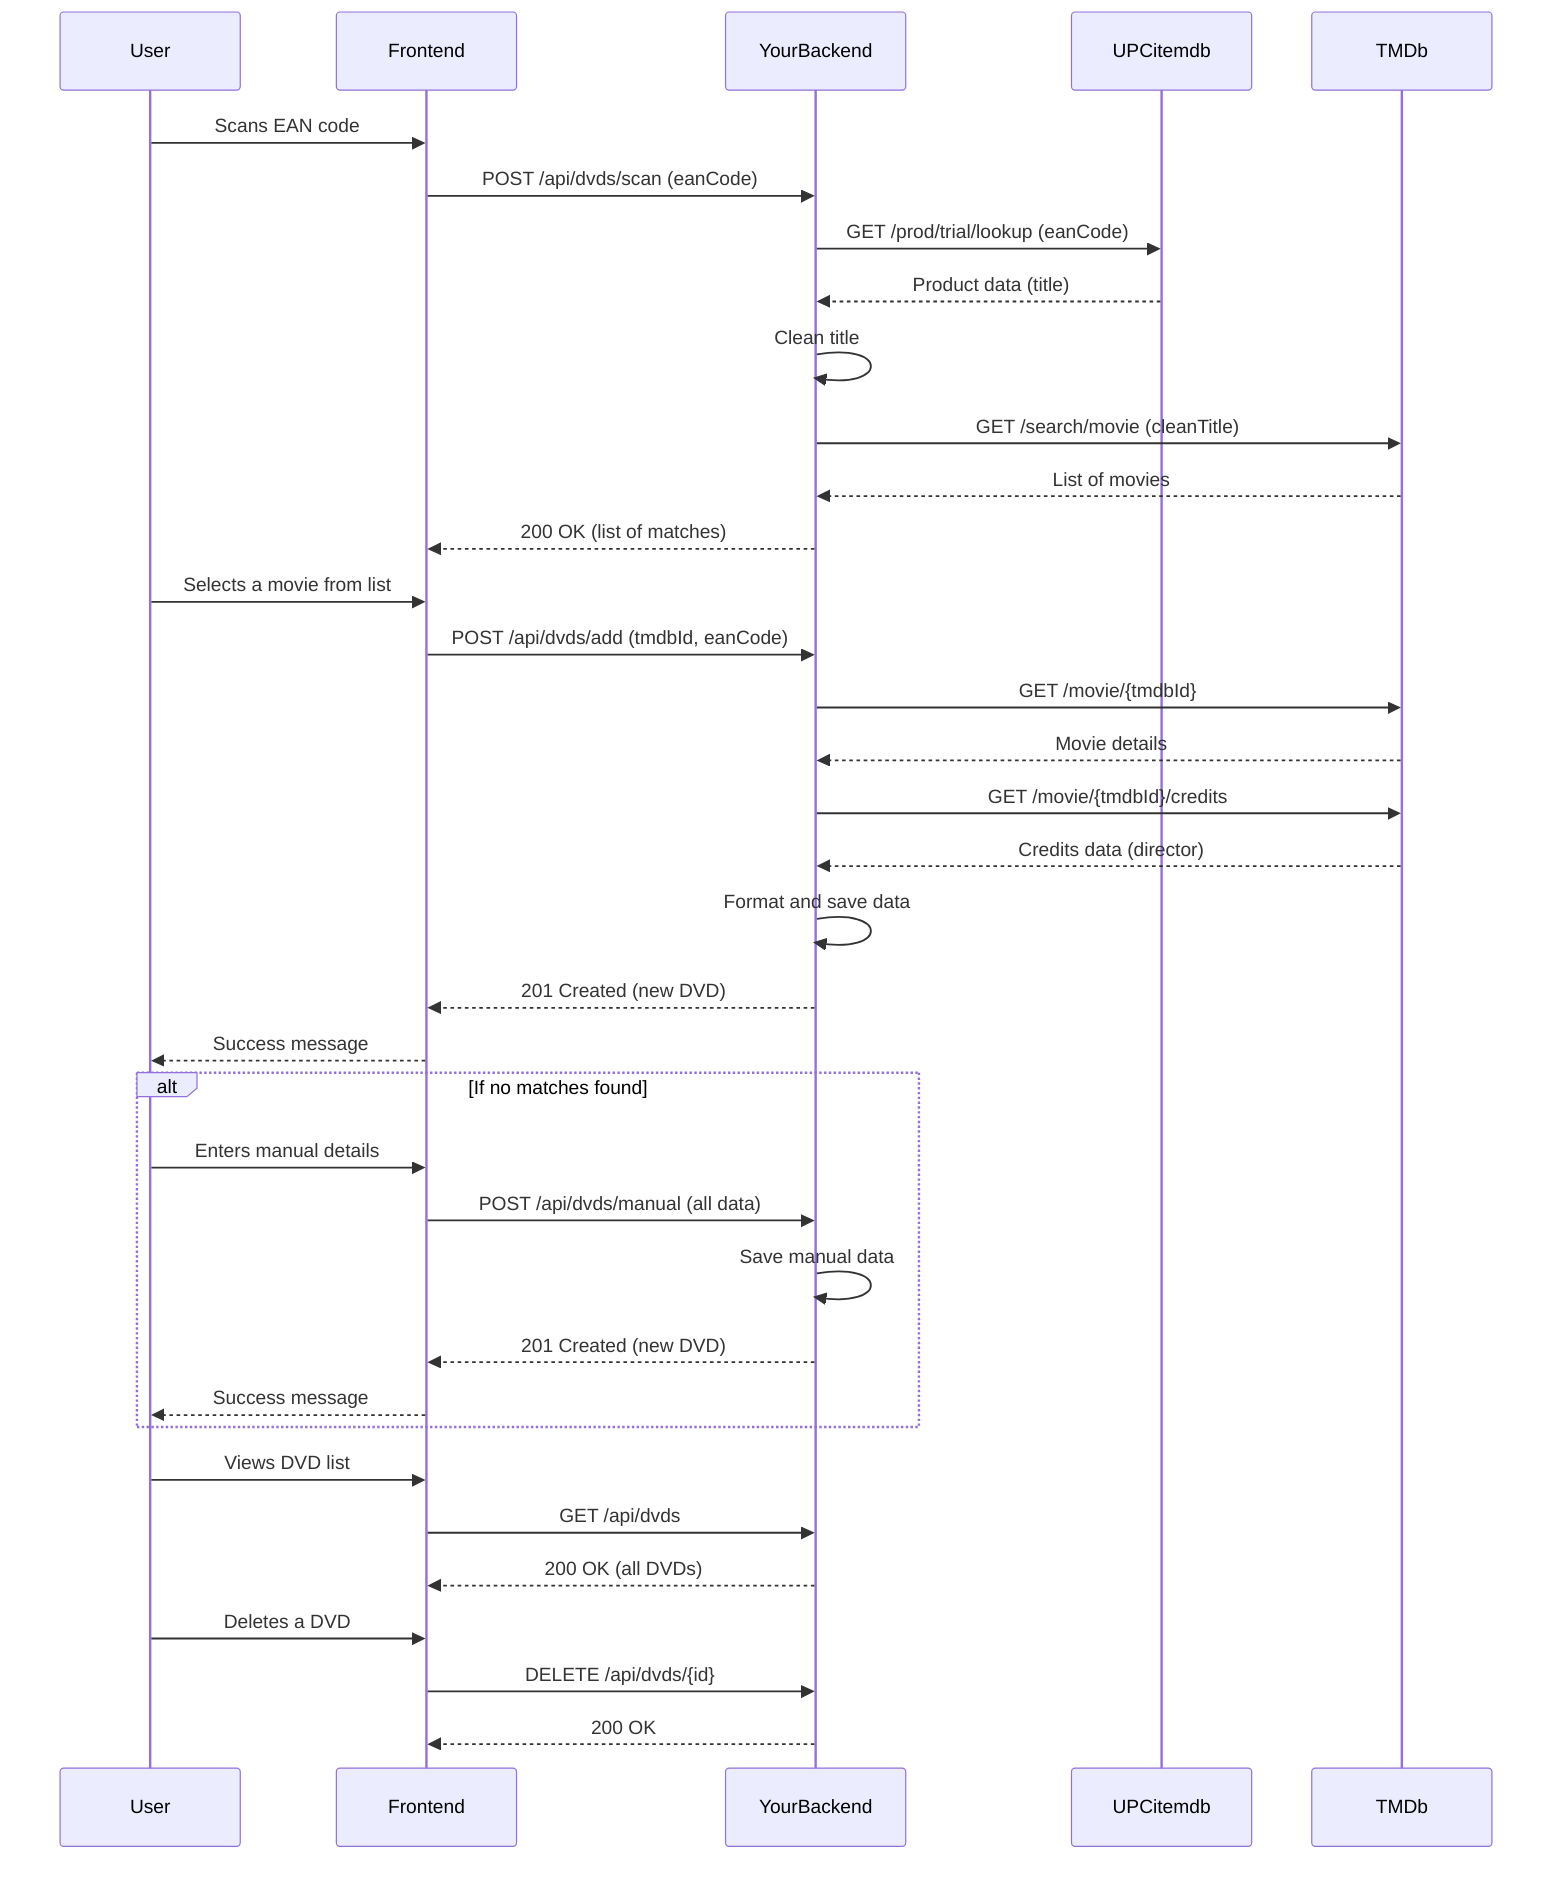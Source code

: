 sequenceDiagram
    participant User
    participant Frontend
    participant YourBackend
    participant UPCitemdb
    participant TMDb

    %% User Story 1: Scan & Search
    User->>Frontend: Scans EAN code
    Frontend->>YourBackend: POST /api/dvds/scan (eanCode)
    YourBackend->>UPCitemdb: GET /prod/trial/lookup (eanCode)
    UPCitemdb-->>YourBackend: Product data (title)
    YourBackend->>YourBackend: Clean title
    YourBackend->>TMDb: GET /search/movie (cleanTitle)
    TMDb-->>YourBackend: List of movies
    YourBackend-->>Frontend: 200 OK (list of matches)

    %% User Story 2: Add DVD from Match
    User->>Frontend: Selects a movie from list
    Frontend->>YourBackend: POST /api/dvds/add (tmdbId, eanCode)
    YourBackend->>TMDb: GET /movie/{tmdbId}
    TMDb-->>YourBackend: Movie details
    YourBackend->>TMDb: GET /movie/{tmdbId}/credits
    TMDb-->>YourBackend: Credits data (director)
    YourBackend->>YourBackend: Format and save data
    YourBackend-->>Frontend: 201 Created (new DVD)
    Frontend-->>User: Success message

    %% User Story 3: Manual Input Fallback
    alt If no matches found
        User->>Frontend: Enters manual details
        Frontend->>YourBackend: POST /api/dvds/manual (all data)
        YourBackend->>YourBackend: Save manual data
        YourBackend-->>Frontend: 201 Created (new DVD)
        Frontend-->>User: Success message
    end

    %% CRUD
    User->>Frontend: Views DVD list
    Frontend->>YourBackend: GET /api/dvds
    YourBackend-->>Frontend: 200 OK (all DVDs)
    User->>Frontend: Deletes a DVD
    Frontend->>YourBackend: DELETE /api/dvds/{id}
    YourBackend-->>Frontend: 200 OK